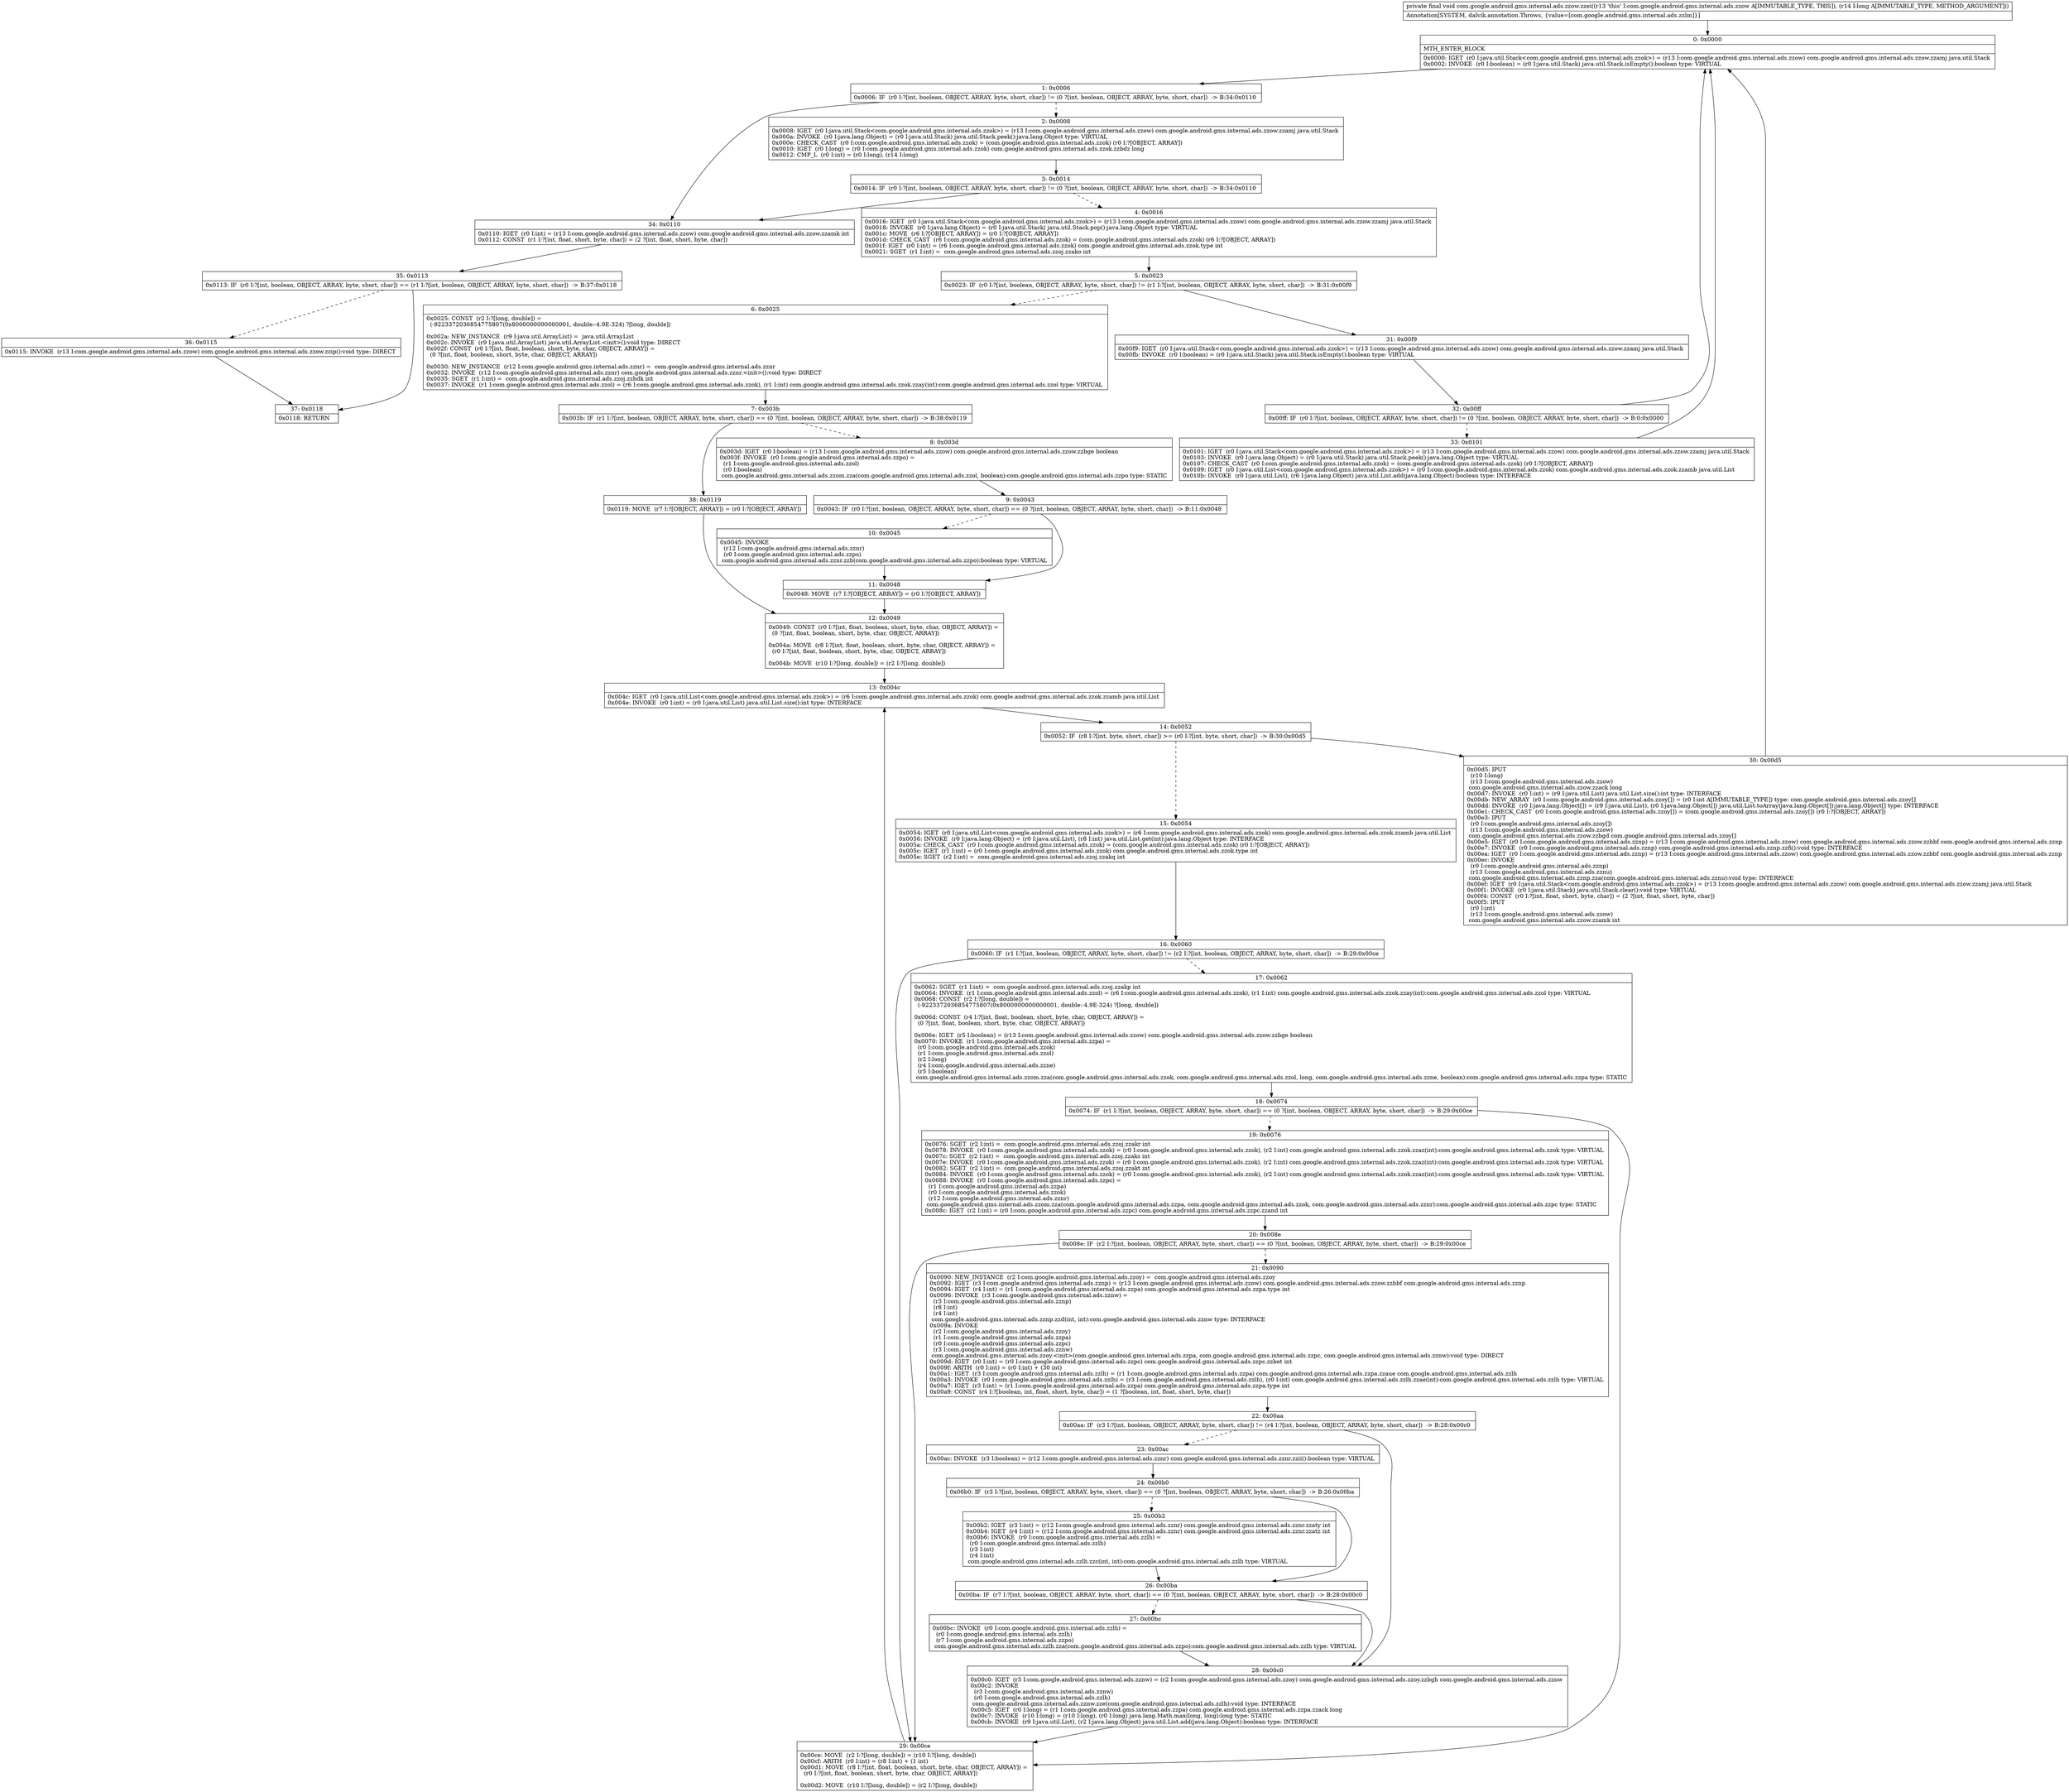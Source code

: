 digraph "CFG forcom.google.android.gms.internal.ads.zzow.zzei(J)V" {
Node_0 [shape=record,label="{0\:\ 0x0000|MTH_ENTER_BLOCK\l|0x0000: IGET  (r0 I:java.util.Stack\<com.google.android.gms.internal.ads.zzok\>) = (r13 I:com.google.android.gms.internal.ads.zzow) com.google.android.gms.internal.ads.zzow.zzamj java.util.Stack \l0x0002: INVOKE  (r0 I:boolean) = (r0 I:java.util.Stack) java.util.Stack.isEmpty():boolean type: VIRTUAL \l}"];
Node_1 [shape=record,label="{1\:\ 0x0006|0x0006: IF  (r0 I:?[int, boolean, OBJECT, ARRAY, byte, short, char]) != (0 ?[int, boolean, OBJECT, ARRAY, byte, short, char])  \-\> B:34:0x0110 \l}"];
Node_2 [shape=record,label="{2\:\ 0x0008|0x0008: IGET  (r0 I:java.util.Stack\<com.google.android.gms.internal.ads.zzok\>) = (r13 I:com.google.android.gms.internal.ads.zzow) com.google.android.gms.internal.ads.zzow.zzamj java.util.Stack \l0x000a: INVOKE  (r0 I:java.lang.Object) = (r0 I:java.util.Stack) java.util.Stack.peek():java.lang.Object type: VIRTUAL \l0x000e: CHECK_CAST  (r0 I:com.google.android.gms.internal.ads.zzok) = (com.google.android.gms.internal.ads.zzok) (r0 I:?[OBJECT, ARRAY]) \l0x0010: IGET  (r0 I:long) = (r0 I:com.google.android.gms.internal.ads.zzok) com.google.android.gms.internal.ads.zzok.zzbdz long \l0x0012: CMP_L  (r0 I:int) = (r0 I:long), (r14 I:long) \l}"];
Node_3 [shape=record,label="{3\:\ 0x0014|0x0014: IF  (r0 I:?[int, boolean, OBJECT, ARRAY, byte, short, char]) != (0 ?[int, boolean, OBJECT, ARRAY, byte, short, char])  \-\> B:34:0x0110 \l}"];
Node_4 [shape=record,label="{4\:\ 0x0016|0x0016: IGET  (r0 I:java.util.Stack\<com.google.android.gms.internal.ads.zzok\>) = (r13 I:com.google.android.gms.internal.ads.zzow) com.google.android.gms.internal.ads.zzow.zzamj java.util.Stack \l0x0018: INVOKE  (r0 I:java.lang.Object) = (r0 I:java.util.Stack) java.util.Stack.pop():java.lang.Object type: VIRTUAL \l0x001c: MOVE  (r6 I:?[OBJECT, ARRAY]) = (r0 I:?[OBJECT, ARRAY]) \l0x001d: CHECK_CAST  (r6 I:com.google.android.gms.internal.ads.zzok) = (com.google.android.gms.internal.ads.zzok) (r6 I:?[OBJECT, ARRAY]) \l0x001f: IGET  (r0 I:int) = (r6 I:com.google.android.gms.internal.ads.zzok) com.google.android.gms.internal.ads.zzok.type int \l0x0021: SGET  (r1 I:int) =  com.google.android.gms.internal.ads.zzoj.zzako int \l}"];
Node_5 [shape=record,label="{5\:\ 0x0023|0x0023: IF  (r0 I:?[int, boolean, OBJECT, ARRAY, byte, short, char]) != (r1 I:?[int, boolean, OBJECT, ARRAY, byte, short, char])  \-\> B:31:0x00f9 \l}"];
Node_6 [shape=record,label="{6\:\ 0x0025|0x0025: CONST  (r2 I:?[long, double]) = \l  (\-9223372036854775807(0x8000000000000001, double:\-4.9E\-324) ?[long, double])\l \l0x002a: NEW_INSTANCE  (r9 I:java.util.ArrayList) =  java.util.ArrayList \l0x002c: INVOKE  (r9 I:java.util.ArrayList) java.util.ArrayList.\<init\>():void type: DIRECT \l0x002f: CONST  (r0 I:?[int, float, boolean, short, byte, char, OBJECT, ARRAY]) = \l  (0 ?[int, float, boolean, short, byte, char, OBJECT, ARRAY])\l \l0x0030: NEW_INSTANCE  (r12 I:com.google.android.gms.internal.ads.zznr) =  com.google.android.gms.internal.ads.zznr \l0x0032: INVOKE  (r12 I:com.google.android.gms.internal.ads.zznr) com.google.android.gms.internal.ads.zznr.\<init\>():void type: DIRECT \l0x0035: SGET  (r1 I:int) =  com.google.android.gms.internal.ads.zzoj.zzbdk int \l0x0037: INVOKE  (r1 I:com.google.android.gms.internal.ads.zzol) = (r6 I:com.google.android.gms.internal.ads.zzok), (r1 I:int) com.google.android.gms.internal.ads.zzok.zzay(int):com.google.android.gms.internal.ads.zzol type: VIRTUAL \l}"];
Node_7 [shape=record,label="{7\:\ 0x003b|0x003b: IF  (r1 I:?[int, boolean, OBJECT, ARRAY, byte, short, char]) == (0 ?[int, boolean, OBJECT, ARRAY, byte, short, char])  \-\> B:38:0x0119 \l}"];
Node_8 [shape=record,label="{8\:\ 0x003d|0x003d: IGET  (r0 I:boolean) = (r13 I:com.google.android.gms.internal.ads.zzow) com.google.android.gms.internal.ads.zzow.zzbge boolean \l0x003f: INVOKE  (r0 I:com.google.android.gms.internal.ads.zzpo) = \l  (r1 I:com.google.android.gms.internal.ads.zzol)\l  (r0 I:boolean)\l com.google.android.gms.internal.ads.zzom.zza(com.google.android.gms.internal.ads.zzol, boolean):com.google.android.gms.internal.ads.zzpo type: STATIC \l}"];
Node_9 [shape=record,label="{9\:\ 0x0043|0x0043: IF  (r0 I:?[int, boolean, OBJECT, ARRAY, byte, short, char]) == (0 ?[int, boolean, OBJECT, ARRAY, byte, short, char])  \-\> B:11:0x0048 \l}"];
Node_10 [shape=record,label="{10\:\ 0x0045|0x0045: INVOKE  \l  (r12 I:com.google.android.gms.internal.ads.zznr)\l  (r0 I:com.google.android.gms.internal.ads.zzpo)\l com.google.android.gms.internal.ads.zznr.zzb(com.google.android.gms.internal.ads.zzpo):boolean type: VIRTUAL \l}"];
Node_11 [shape=record,label="{11\:\ 0x0048|0x0048: MOVE  (r7 I:?[OBJECT, ARRAY]) = (r0 I:?[OBJECT, ARRAY]) \l}"];
Node_12 [shape=record,label="{12\:\ 0x0049|0x0049: CONST  (r0 I:?[int, float, boolean, short, byte, char, OBJECT, ARRAY]) = \l  (0 ?[int, float, boolean, short, byte, char, OBJECT, ARRAY])\l \l0x004a: MOVE  (r8 I:?[int, float, boolean, short, byte, char, OBJECT, ARRAY]) = \l  (r0 I:?[int, float, boolean, short, byte, char, OBJECT, ARRAY])\l \l0x004b: MOVE  (r10 I:?[long, double]) = (r2 I:?[long, double]) \l}"];
Node_13 [shape=record,label="{13\:\ 0x004c|0x004c: IGET  (r0 I:java.util.List\<com.google.android.gms.internal.ads.zzok\>) = (r6 I:com.google.android.gms.internal.ads.zzok) com.google.android.gms.internal.ads.zzok.zzamb java.util.List \l0x004e: INVOKE  (r0 I:int) = (r0 I:java.util.List) java.util.List.size():int type: INTERFACE \l}"];
Node_14 [shape=record,label="{14\:\ 0x0052|0x0052: IF  (r8 I:?[int, byte, short, char]) \>= (r0 I:?[int, byte, short, char])  \-\> B:30:0x00d5 \l}"];
Node_15 [shape=record,label="{15\:\ 0x0054|0x0054: IGET  (r0 I:java.util.List\<com.google.android.gms.internal.ads.zzok\>) = (r6 I:com.google.android.gms.internal.ads.zzok) com.google.android.gms.internal.ads.zzok.zzamb java.util.List \l0x0056: INVOKE  (r0 I:java.lang.Object) = (r0 I:java.util.List), (r8 I:int) java.util.List.get(int):java.lang.Object type: INTERFACE \l0x005a: CHECK_CAST  (r0 I:com.google.android.gms.internal.ads.zzok) = (com.google.android.gms.internal.ads.zzok) (r0 I:?[OBJECT, ARRAY]) \l0x005c: IGET  (r1 I:int) = (r0 I:com.google.android.gms.internal.ads.zzok) com.google.android.gms.internal.ads.zzok.type int \l0x005e: SGET  (r2 I:int) =  com.google.android.gms.internal.ads.zzoj.zzakq int \l}"];
Node_16 [shape=record,label="{16\:\ 0x0060|0x0060: IF  (r1 I:?[int, boolean, OBJECT, ARRAY, byte, short, char]) != (r2 I:?[int, boolean, OBJECT, ARRAY, byte, short, char])  \-\> B:29:0x00ce \l}"];
Node_17 [shape=record,label="{17\:\ 0x0062|0x0062: SGET  (r1 I:int) =  com.google.android.gms.internal.ads.zzoj.zzakp int \l0x0064: INVOKE  (r1 I:com.google.android.gms.internal.ads.zzol) = (r6 I:com.google.android.gms.internal.ads.zzok), (r1 I:int) com.google.android.gms.internal.ads.zzok.zzay(int):com.google.android.gms.internal.ads.zzol type: VIRTUAL \l0x0068: CONST  (r2 I:?[long, double]) = \l  (\-9223372036854775807(0x8000000000000001, double:\-4.9E\-324) ?[long, double])\l \l0x006d: CONST  (r4 I:?[int, float, boolean, short, byte, char, OBJECT, ARRAY]) = \l  (0 ?[int, float, boolean, short, byte, char, OBJECT, ARRAY])\l \l0x006e: IGET  (r5 I:boolean) = (r13 I:com.google.android.gms.internal.ads.zzow) com.google.android.gms.internal.ads.zzow.zzbge boolean \l0x0070: INVOKE  (r1 I:com.google.android.gms.internal.ads.zzpa) = \l  (r0 I:com.google.android.gms.internal.ads.zzok)\l  (r1 I:com.google.android.gms.internal.ads.zzol)\l  (r2 I:long)\l  (r4 I:com.google.android.gms.internal.ads.zzne)\l  (r5 I:boolean)\l com.google.android.gms.internal.ads.zzom.zza(com.google.android.gms.internal.ads.zzok, com.google.android.gms.internal.ads.zzol, long, com.google.android.gms.internal.ads.zzne, boolean):com.google.android.gms.internal.ads.zzpa type: STATIC \l}"];
Node_18 [shape=record,label="{18\:\ 0x0074|0x0074: IF  (r1 I:?[int, boolean, OBJECT, ARRAY, byte, short, char]) == (0 ?[int, boolean, OBJECT, ARRAY, byte, short, char])  \-\> B:29:0x00ce \l}"];
Node_19 [shape=record,label="{19\:\ 0x0076|0x0076: SGET  (r2 I:int) =  com.google.android.gms.internal.ads.zzoj.zzakr int \l0x0078: INVOKE  (r0 I:com.google.android.gms.internal.ads.zzok) = (r0 I:com.google.android.gms.internal.ads.zzok), (r2 I:int) com.google.android.gms.internal.ads.zzok.zzaz(int):com.google.android.gms.internal.ads.zzok type: VIRTUAL \l0x007c: SGET  (r2 I:int) =  com.google.android.gms.internal.ads.zzoj.zzaks int \l0x007e: INVOKE  (r0 I:com.google.android.gms.internal.ads.zzok) = (r0 I:com.google.android.gms.internal.ads.zzok), (r2 I:int) com.google.android.gms.internal.ads.zzok.zzaz(int):com.google.android.gms.internal.ads.zzok type: VIRTUAL \l0x0082: SGET  (r2 I:int) =  com.google.android.gms.internal.ads.zzoj.zzakt int \l0x0084: INVOKE  (r0 I:com.google.android.gms.internal.ads.zzok) = (r0 I:com.google.android.gms.internal.ads.zzok), (r2 I:int) com.google.android.gms.internal.ads.zzok.zzaz(int):com.google.android.gms.internal.ads.zzok type: VIRTUAL \l0x0088: INVOKE  (r0 I:com.google.android.gms.internal.ads.zzpc) = \l  (r1 I:com.google.android.gms.internal.ads.zzpa)\l  (r0 I:com.google.android.gms.internal.ads.zzok)\l  (r12 I:com.google.android.gms.internal.ads.zznr)\l com.google.android.gms.internal.ads.zzom.zza(com.google.android.gms.internal.ads.zzpa, com.google.android.gms.internal.ads.zzok, com.google.android.gms.internal.ads.zznr):com.google.android.gms.internal.ads.zzpc type: STATIC \l0x008c: IGET  (r2 I:int) = (r0 I:com.google.android.gms.internal.ads.zzpc) com.google.android.gms.internal.ads.zzpc.zzand int \l}"];
Node_20 [shape=record,label="{20\:\ 0x008e|0x008e: IF  (r2 I:?[int, boolean, OBJECT, ARRAY, byte, short, char]) == (0 ?[int, boolean, OBJECT, ARRAY, byte, short, char])  \-\> B:29:0x00ce \l}"];
Node_21 [shape=record,label="{21\:\ 0x0090|0x0090: NEW_INSTANCE  (r2 I:com.google.android.gms.internal.ads.zzoy) =  com.google.android.gms.internal.ads.zzoy \l0x0092: IGET  (r3 I:com.google.android.gms.internal.ads.zznp) = (r13 I:com.google.android.gms.internal.ads.zzow) com.google.android.gms.internal.ads.zzow.zzbbf com.google.android.gms.internal.ads.zznp \l0x0094: IGET  (r4 I:int) = (r1 I:com.google.android.gms.internal.ads.zzpa) com.google.android.gms.internal.ads.zzpa.type int \l0x0096: INVOKE  (r3 I:com.google.android.gms.internal.ads.zznw) = \l  (r3 I:com.google.android.gms.internal.ads.zznp)\l  (r8 I:int)\l  (r4 I:int)\l com.google.android.gms.internal.ads.zznp.zzd(int, int):com.google.android.gms.internal.ads.zznw type: INTERFACE \l0x009a: INVOKE  \l  (r2 I:com.google.android.gms.internal.ads.zzoy)\l  (r1 I:com.google.android.gms.internal.ads.zzpa)\l  (r0 I:com.google.android.gms.internal.ads.zzpc)\l  (r3 I:com.google.android.gms.internal.ads.zznw)\l com.google.android.gms.internal.ads.zzoy.\<init\>(com.google.android.gms.internal.ads.zzpa, com.google.android.gms.internal.ads.zzpc, com.google.android.gms.internal.ads.zznw):void type: DIRECT \l0x009d: IGET  (r0 I:int) = (r0 I:com.google.android.gms.internal.ads.zzpc) com.google.android.gms.internal.ads.zzpc.zzbet int \l0x009f: ARITH  (r0 I:int) = (r0 I:int) + (30 int) \l0x00a1: IGET  (r3 I:com.google.android.gms.internal.ads.zzlh) = (r1 I:com.google.android.gms.internal.ads.zzpa) com.google.android.gms.internal.ads.zzpa.zzaue com.google.android.gms.internal.ads.zzlh \l0x00a3: INVOKE  (r0 I:com.google.android.gms.internal.ads.zzlh) = (r3 I:com.google.android.gms.internal.ads.zzlh), (r0 I:int) com.google.android.gms.internal.ads.zzlh.zzae(int):com.google.android.gms.internal.ads.zzlh type: VIRTUAL \l0x00a7: IGET  (r3 I:int) = (r1 I:com.google.android.gms.internal.ads.zzpa) com.google.android.gms.internal.ads.zzpa.type int \l0x00a9: CONST  (r4 I:?[boolean, int, float, short, byte, char]) = (1 ?[boolean, int, float, short, byte, char]) \l}"];
Node_22 [shape=record,label="{22\:\ 0x00aa|0x00aa: IF  (r3 I:?[int, boolean, OBJECT, ARRAY, byte, short, char]) != (r4 I:?[int, boolean, OBJECT, ARRAY, byte, short, char])  \-\> B:28:0x00c0 \l}"];
Node_23 [shape=record,label="{23\:\ 0x00ac|0x00ac: INVOKE  (r3 I:boolean) = (r12 I:com.google.android.gms.internal.ads.zznr) com.google.android.gms.internal.ads.zznr.zzii():boolean type: VIRTUAL \l}"];
Node_24 [shape=record,label="{24\:\ 0x00b0|0x00b0: IF  (r3 I:?[int, boolean, OBJECT, ARRAY, byte, short, char]) == (0 ?[int, boolean, OBJECT, ARRAY, byte, short, char])  \-\> B:26:0x00ba \l}"];
Node_25 [shape=record,label="{25\:\ 0x00b2|0x00b2: IGET  (r3 I:int) = (r12 I:com.google.android.gms.internal.ads.zznr) com.google.android.gms.internal.ads.zznr.zzaty int \l0x00b4: IGET  (r4 I:int) = (r12 I:com.google.android.gms.internal.ads.zznr) com.google.android.gms.internal.ads.zznr.zzatz int \l0x00b6: INVOKE  (r0 I:com.google.android.gms.internal.ads.zzlh) = \l  (r0 I:com.google.android.gms.internal.ads.zzlh)\l  (r3 I:int)\l  (r4 I:int)\l com.google.android.gms.internal.ads.zzlh.zzc(int, int):com.google.android.gms.internal.ads.zzlh type: VIRTUAL \l}"];
Node_26 [shape=record,label="{26\:\ 0x00ba|0x00ba: IF  (r7 I:?[int, boolean, OBJECT, ARRAY, byte, short, char]) == (0 ?[int, boolean, OBJECT, ARRAY, byte, short, char])  \-\> B:28:0x00c0 \l}"];
Node_27 [shape=record,label="{27\:\ 0x00bc|0x00bc: INVOKE  (r0 I:com.google.android.gms.internal.ads.zzlh) = \l  (r0 I:com.google.android.gms.internal.ads.zzlh)\l  (r7 I:com.google.android.gms.internal.ads.zzpo)\l com.google.android.gms.internal.ads.zzlh.zza(com.google.android.gms.internal.ads.zzpo):com.google.android.gms.internal.ads.zzlh type: VIRTUAL \l}"];
Node_28 [shape=record,label="{28\:\ 0x00c0|0x00c0: IGET  (r3 I:com.google.android.gms.internal.ads.zznw) = (r2 I:com.google.android.gms.internal.ads.zzoy) com.google.android.gms.internal.ads.zzoy.zzbgh com.google.android.gms.internal.ads.zznw \l0x00c2: INVOKE  \l  (r3 I:com.google.android.gms.internal.ads.zznw)\l  (r0 I:com.google.android.gms.internal.ads.zzlh)\l com.google.android.gms.internal.ads.zznw.zze(com.google.android.gms.internal.ads.zzlh):void type: INTERFACE \l0x00c5: IGET  (r0 I:long) = (r1 I:com.google.android.gms.internal.ads.zzpa) com.google.android.gms.internal.ads.zzpa.zzack long \l0x00c7: INVOKE  (r10 I:long) = (r10 I:long), (r0 I:long) java.lang.Math.max(long, long):long type: STATIC \l0x00cb: INVOKE  (r9 I:java.util.List), (r2 I:java.lang.Object) java.util.List.add(java.lang.Object):boolean type: INTERFACE \l}"];
Node_29 [shape=record,label="{29\:\ 0x00ce|0x00ce: MOVE  (r2 I:?[long, double]) = (r10 I:?[long, double]) \l0x00cf: ARITH  (r0 I:int) = (r8 I:int) + (1 int) \l0x00d1: MOVE  (r8 I:?[int, float, boolean, short, byte, char, OBJECT, ARRAY]) = \l  (r0 I:?[int, float, boolean, short, byte, char, OBJECT, ARRAY])\l \l0x00d2: MOVE  (r10 I:?[long, double]) = (r2 I:?[long, double]) \l}"];
Node_30 [shape=record,label="{30\:\ 0x00d5|0x00d5: IPUT  \l  (r10 I:long)\l  (r13 I:com.google.android.gms.internal.ads.zzow)\l com.google.android.gms.internal.ads.zzow.zzack long \l0x00d7: INVOKE  (r0 I:int) = (r9 I:java.util.List) java.util.List.size():int type: INTERFACE \l0x00db: NEW_ARRAY  (r0 I:com.google.android.gms.internal.ads.zzoy[]) = (r0 I:int A[IMMUTABLE_TYPE]) type: com.google.android.gms.internal.ads.zzoy[] \l0x00dd: INVOKE  (r0 I:java.lang.Object[]) = (r9 I:java.util.List), (r0 I:java.lang.Object[]) java.util.List.toArray(java.lang.Object[]):java.lang.Object[] type: INTERFACE \l0x00e1: CHECK_CAST  (r0 I:com.google.android.gms.internal.ads.zzoy[]) = (com.google.android.gms.internal.ads.zzoy[]) (r0 I:?[OBJECT, ARRAY]) \l0x00e3: IPUT  \l  (r0 I:com.google.android.gms.internal.ads.zzoy[])\l  (r13 I:com.google.android.gms.internal.ads.zzow)\l com.google.android.gms.internal.ads.zzow.zzbgd com.google.android.gms.internal.ads.zzoy[] \l0x00e5: IGET  (r0 I:com.google.android.gms.internal.ads.zznp) = (r13 I:com.google.android.gms.internal.ads.zzow) com.google.android.gms.internal.ads.zzow.zzbbf com.google.android.gms.internal.ads.zznp \l0x00e7: INVOKE  (r0 I:com.google.android.gms.internal.ads.zznp) com.google.android.gms.internal.ads.zznp.zzfi():void type: INTERFACE \l0x00ea: IGET  (r0 I:com.google.android.gms.internal.ads.zznp) = (r13 I:com.google.android.gms.internal.ads.zzow) com.google.android.gms.internal.ads.zzow.zzbbf com.google.android.gms.internal.ads.zznp \l0x00ec: INVOKE  \l  (r0 I:com.google.android.gms.internal.ads.zznp)\l  (r13 I:com.google.android.gms.internal.ads.zznu)\l com.google.android.gms.internal.ads.zznp.zza(com.google.android.gms.internal.ads.zznu):void type: INTERFACE \l0x00ef: IGET  (r0 I:java.util.Stack\<com.google.android.gms.internal.ads.zzok\>) = (r13 I:com.google.android.gms.internal.ads.zzow) com.google.android.gms.internal.ads.zzow.zzamj java.util.Stack \l0x00f1: INVOKE  (r0 I:java.util.Stack) java.util.Stack.clear():void type: VIRTUAL \l0x00f4: CONST  (r0 I:?[int, float, short, byte, char]) = (2 ?[int, float, short, byte, char]) \l0x00f5: IPUT  \l  (r0 I:int)\l  (r13 I:com.google.android.gms.internal.ads.zzow)\l com.google.android.gms.internal.ads.zzow.zzamk int \l}"];
Node_31 [shape=record,label="{31\:\ 0x00f9|0x00f9: IGET  (r0 I:java.util.Stack\<com.google.android.gms.internal.ads.zzok\>) = (r13 I:com.google.android.gms.internal.ads.zzow) com.google.android.gms.internal.ads.zzow.zzamj java.util.Stack \l0x00fb: INVOKE  (r0 I:boolean) = (r0 I:java.util.Stack) java.util.Stack.isEmpty():boolean type: VIRTUAL \l}"];
Node_32 [shape=record,label="{32\:\ 0x00ff|0x00ff: IF  (r0 I:?[int, boolean, OBJECT, ARRAY, byte, short, char]) != (0 ?[int, boolean, OBJECT, ARRAY, byte, short, char])  \-\> B:0:0x0000 \l}"];
Node_33 [shape=record,label="{33\:\ 0x0101|0x0101: IGET  (r0 I:java.util.Stack\<com.google.android.gms.internal.ads.zzok\>) = (r13 I:com.google.android.gms.internal.ads.zzow) com.google.android.gms.internal.ads.zzow.zzamj java.util.Stack \l0x0103: INVOKE  (r0 I:java.lang.Object) = (r0 I:java.util.Stack) java.util.Stack.peek():java.lang.Object type: VIRTUAL \l0x0107: CHECK_CAST  (r0 I:com.google.android.gms.internal.ads.zzok) = (com.google.android.gms.internal.ads.zzok) (r0 I:?[OBJECT, ARRAY]) \l0x0109: IGET  (r0 I:java.util.List\<com.google.android.gms.internal.ads.zzok\>) = (r0 I:com.google.android.gms.internal.ads.zzok) com.google.android.gms.internal.ads.zzok.zzamb java.util.List \l0x010b: INVOKE  (r0 I:java.util.List), (r6 I:java.lang.Object) java.util.List.add(java.lang.Object):boolean type: INTERFACE \l}"];
Node_34 [shape=record,label="{34\:\ 0x0110|0x0110: IGET  (r0 I:int) = (r13 I:com.google.android.gms.internal.ads.zzow) com.google.android.gms.internal.ads.zzow.zzamk int \l0x0112: CONST  (r1 I:?[int, float, short, byte, char]) = (2 ?[int, float, short, byte, char]) \l}"];
Node_35 [shape=record,label="{35\:\ 0x0113|0x0113: IF  (r0 I:?[int, boolean, OBJECT, ARRAY, byte, short, char]) == (r1 I:?[int, boolean, OBJECT, ARRAY, byte, short, char])  \-\> B:37:0x0118 \l}"];
Node_36 [shape=record,label="{36\:\ 0x0115|0x0115: INVOKE  (r13 I:com.google.android.gms.internal.ads.zzow) com.google.android.gms.internal.ads.zzow.zzip():void type: DIRECT \l}"];
Node_37 [shape=record,label="{37\:\ 0x0118|0x0118: RETURN   \l}"];
Node_38 [shape=record,label="{38\:\ 0x0119|0x0119: MOVE  (r7 I:?[OBJECT, ARRAY]) = (r0 I:?[OBJECT, ARRAY]) \l}"];
MethodNode[shape=record,label="{private final void com.google.android.gms.internal.ads.zzow.zzei((r13 'this' I:com.google.android.gms.internal.ads.zzow A[IMMUTABLE_TYPE, THIS]), (r14 I:long A[IMMUTABLE_TYPE, METHOD_ARGUMENT]))  | Annotation[SYSTEM, dalvik.annotation.Throws, \{value=[com.google.android.gms.internal.ads.zzlm]\}]\l}"];
MethodNode -> Node_0;
Node_0 -> Node_1;
Node_1 -> Node_2[style=dashed];
Node_1 -> Node_34;
Node_2 -> Node_3;
Node_3 -> Node_4[style=dashed];
Node_3 -> Node_34;
Node_4 -> Node_5;
Node_5 -> Node_6[style=dashed];
Node_5 -> Node_31;
Node_6 -> Node_7;
Node_7 -> Node_8[style=dashed];
Node_7 -> Node_38;
Node_8 -> Node_9;
Node_9 -> Node_10[style=dashed];
Node_9 -> Node_11;
Node_10 -> Node_11;
Node_11 -> Node_12;
Node_12 -> Node_13;
Node_13 -> Node_14;
Node_14 -> Node_15[style=dashed];
Node_14 -> Node_30;
Node_15 -> Node_16;
Node_16 -> Node_17[style=dashed];
Node_16 -> Node_29;
Node_17 -> Node_18;
Node_18 -> Node_19[style=dashed];
Node_18 -> Node_29;
Node_19 -> Node_20;
Node_20 -> Node_21[style=dashed];
Node_20 -> Node_29;
Node_21 -> Node_22;
Node_22 -> Node_23[style=dashed];
Node_22 -> Node_28;
Node_23 -> Node_24;
Node_24 -> Node_25[style=dashed];
Node_24 -> Node_26;
Node_25 -> Node_26;
Node_26 -> Node_27[style=dashed];
Node_26 -> Node_28;
Node_27 -> Node_28;
Node_28 -> Node_29;
Node_29 -> Node_13;
Node_30 -> Node_0;
Node_31 -> Node_32;
Node_32 -> Node_0;
Node_32 -> Node_33[style=dashed];
Node_33 -> Node_0;
Node_34 -> Node_35;
Node_35 -> Node_36[style=dashed];
Node_35 -> Node_37;
Node_36 -> Node_37;
Node_38 -> Node_12;
}

